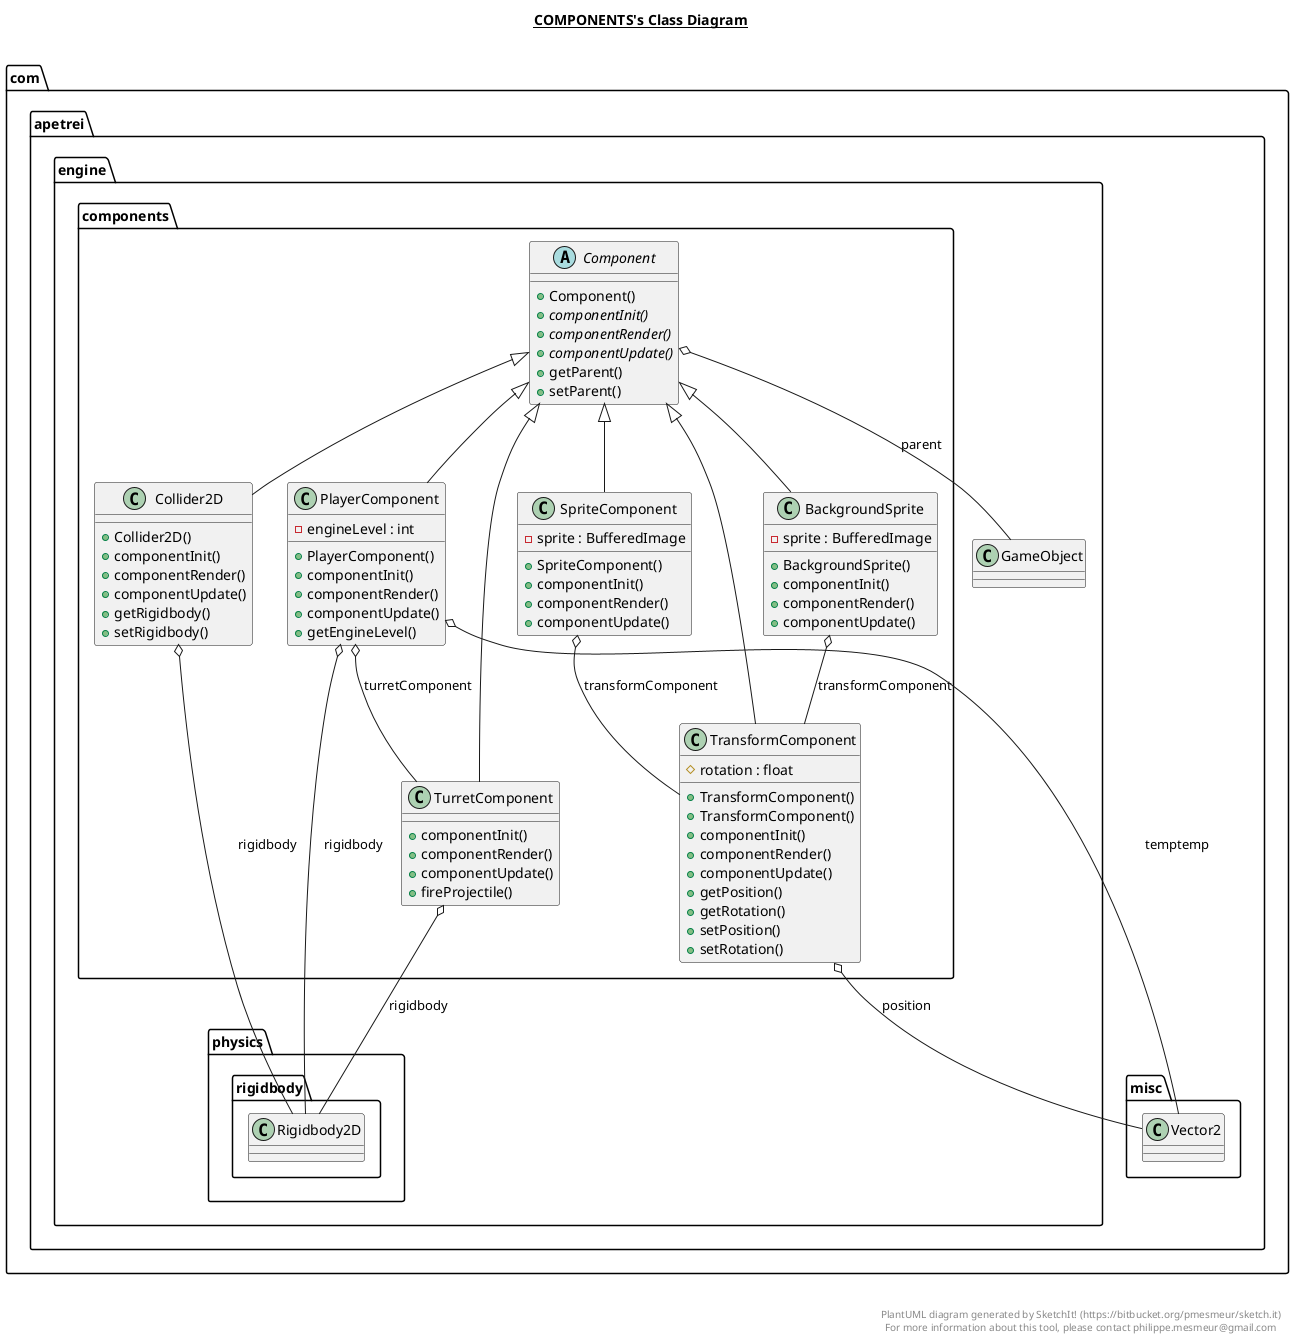 @startuml

title __COMPONENTS's Class Diagram__\n

  namespace com.apetrei.engine {
    namespace components {
      class com.apetrei.engine.components.BackgroundSprite {
          - sprite : BufferedImage
          + BackgroundSprite()
          + componentInit()
          + componentRender()
          + componentUpdate()
      }
    }
  }
  

  namespace com.apetrei.engine {
    namespace components {
      class com.apetrei.engine.components.Collider2D {
          + Collider2D()
          + componentInit()
          + componentRender()
          + componentUpdate()
          + getRigidbody()
          + setRigidbody()
      }
    }
  }
  

  namespace com.apetrei.engine {
    namespace components {
      abstract class com.apetrei.engine.components.Component {
          + Component()
          {abstract} + componentInit()
          {abstract} + componentRender()
          {abstract} + componentUpdate()
          + getParent()
          + setParent()
      }
    }
  }
  

  namespace com.apetrei.engine {
    namespace components {
      class com.apetrei.engine.components.PlayerComponent {
          - engineLevel : int
          + PlayerComponent()
          + componentInit()
          + componentRender()
          + componentUpdate()
          + getEngineLevel()
      }
    }
  }
  

  namespace com.apetrei.engine {
    namespace components {
      class com.apetrei.engine.components.SpriteComponent {
          - sprite : BufferedImage
          + SpriteComponent()
          + componentInit()
          + componentRender()
          + componentUpdate()
      }
    }
  }
  

  namespace com.apetrei.engine {
    namespace components {
      class com.apetrei.engine.components.TransformComponent {
          # rotation : float
          + TransformComponent()
          + TransformComponent()
          + componentInit()
          + componentRender()
          + componentUpdate()
          + getPosition()
          + getRotation()
          + setPosition()
          + setRotation()
      }
    }
  }
  

  namespace com.apetrei.engine {
    namespace components {
      class com.apetrei.engine.components.TurretComponent {
          + componentInit()
          + componentRender()
          + componentUpdate()
          + fireProjectile()
      }
    }
  }
  

  com.apetrei.engine.components.BackgroundSprite -up-|> com.apetrei.engine.components.Component
  com.apetrei.engine.components.BackgroundSprite o-- com.apetrei.engine.components.TransformComponent : transformComponent
  com.apetrei.engine.components.Collider2D -up-|> com.apetrei.engine.components.Component
  com.apetrei.engine.components.Collider2D o-- com.apetrei.engine.physics.rigidbody.Rigidbody2D : rigidbody
  com.apetrei.engine.components.Component o-- com.apetrei.engine.GameObject : parent
  com.apetrei.engine.components.PlayerComponent -up-|> com.apetrei.engine.components.Component
  com.apetrei.engine.components.PlayerComponent o-- com.apetrei.engine.physics.rigidbody.Rigidbody2D : rigidbody
  com.apetrei.engine.components.PlayerComponent o-- com.apetrei.misc.Vector2 : temptemp
  com.apetrei.engine.components.PlayerComponent o-- com.apetrei.engine.components.TurretComponent : turretComponent
  com.apetrei.engine.components.SpriteComponent -up-|> com.apetrei.engine.components.Component
  com.apetrei.engine.components.SpriteComponent o-- com.apetrei.engine.components.TransformComponent : transformComponent
  com.apetrei.engine.components.TransformComponent -up-|> com.apetrei.engine.components.Component
  com.apetrei.engine.components.TransformComponent o-- com.apetrei.misc.Vector2 : position
  com.apetrei.engine.components.TurretComponent -up-|> com.apetrei.engine.components.Component
  com.apetrei.engine.components.TurretComponent o-- com.apetrei.engine.physics.rigidbody.Rigidbody2D : rigidbody


right footer


PlantUML diagram generated by SketchIt! (https://bitbucket.org/pmesmeur/sketch.it)
For more information about this tool, please contact philippe.mesmeur@gmail.com
endfooter

@enduml
